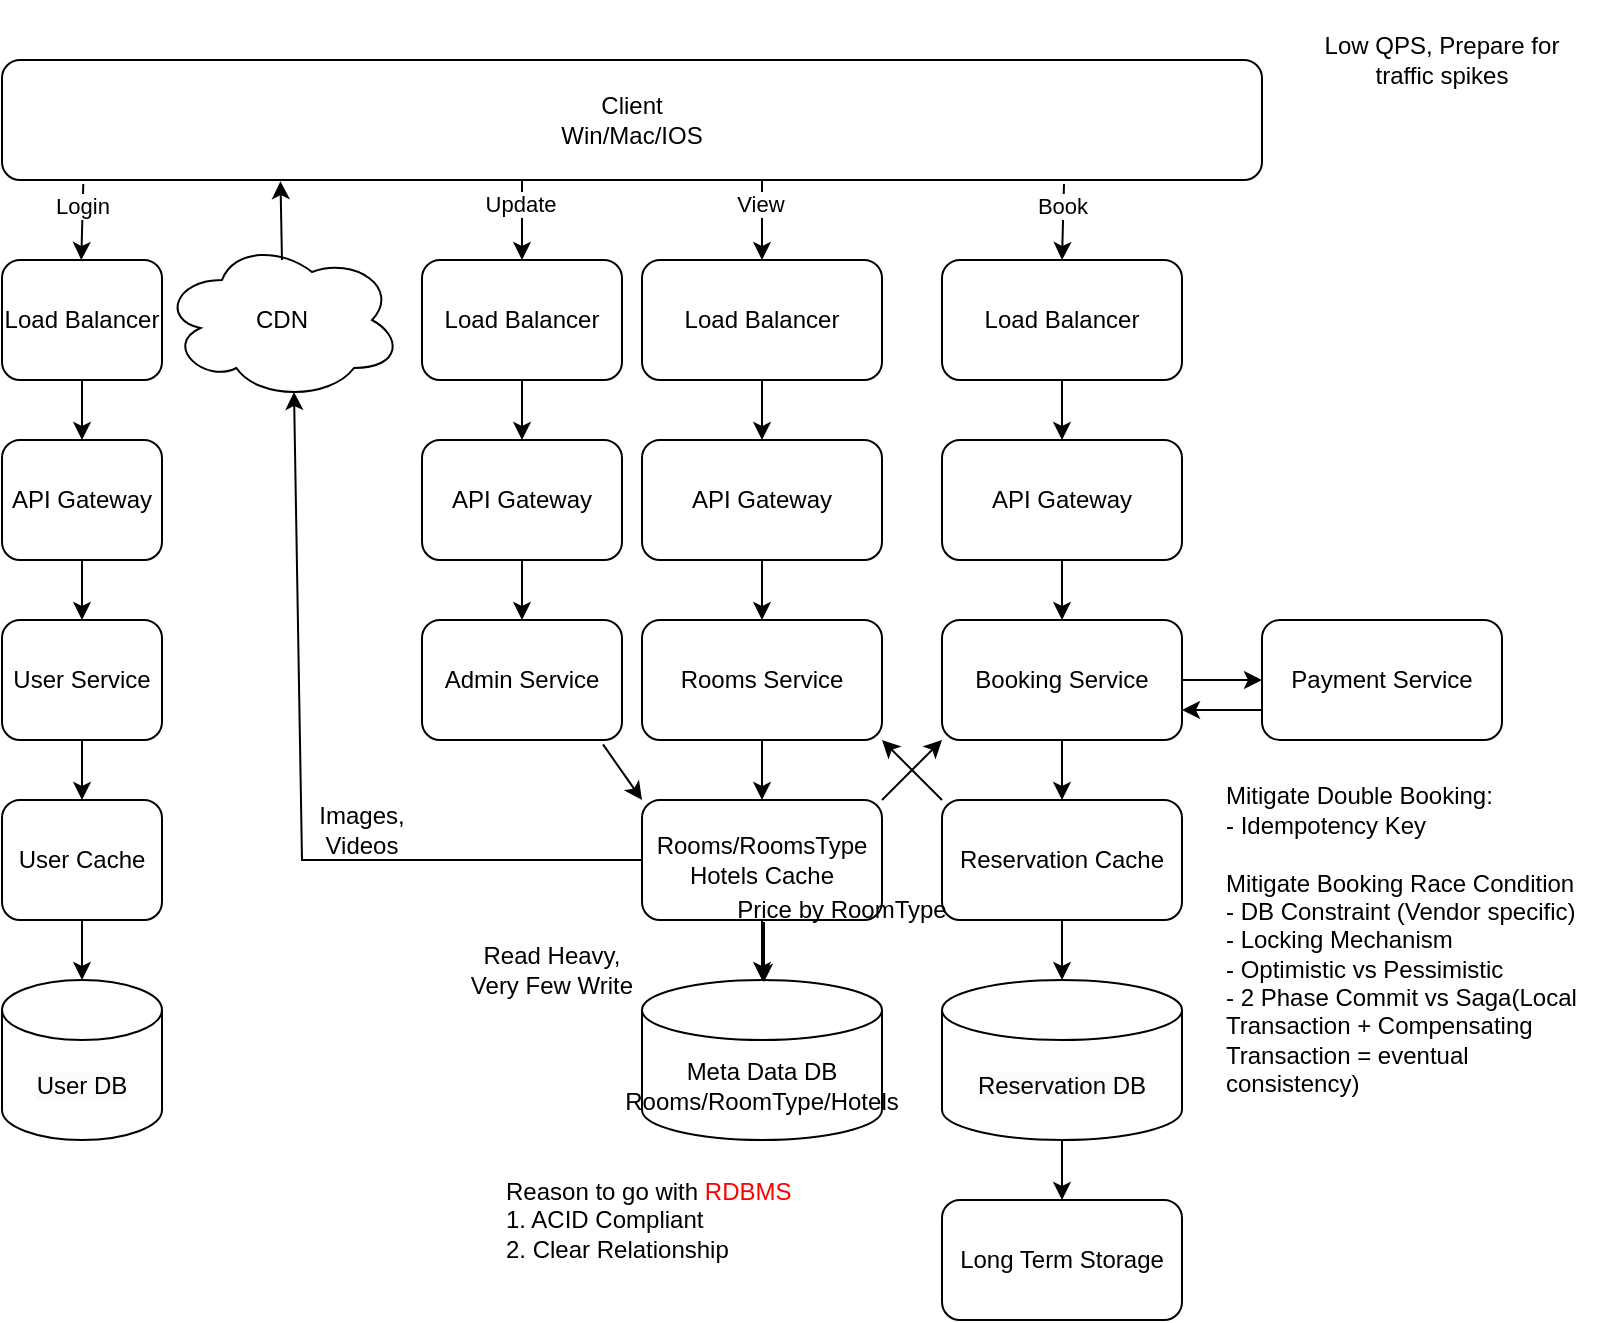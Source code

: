 <mxfile version="21.6.5" type="github">
  <diagram name="Page-1" id="9ZQMSgdtZmDHPQcAsFev">
    <mxGraphModel dx="2266" dy="837" grid="1" gridSize="10" guides="1" tooltips="1" connect="1" arrows="1" fold="1" page="1" pageScale="1" pageWidth="850" pageHeight="1100" math="0" shadow="0">
      <root>
        <mxCell id="0" />
        <mxCell id="1" parent="0" />
        <mxCell id="1K4hWF2h7bjZM0h4HpCD-1" value="Client&lt;br&gt;Win/Mac/IOS" style="rounded=1;whiteSpace=wrap;html=1;" vertex="1" parent="1">
          <mxGeometry x="50" y="110" width="630" height="60" as="geometry" />
        </mxCell>
        <mxCell id="1K4hWF2h7bjZM0h4HpCD-2" value="" style="endArrow=classic;html=1;rounded=0;entryX=0.5;entryY=0;entryDx=0;entryDy=0;" edge="1" parent="1" target="1K4hWF2h7bjZM0h4HpCD-10">
          <mxGeometry width="50" height="50" relative="1" as="geometry">
            <mxPoint x="430" y="170" as="sourcePoint" />
            <mxPoint x="428" y="220" as="targetPoint" />
          </mxGeometry>
        </mxCell>
        <mxCell id="1K4hWF2h7bjZM0h4HpCD-3" value="View" style="edgeLabel;html=1;align=center;verticalAlign=middle;resizable=0;points=[];" vertex="1" connectable="0" parent="1K4hWF2h7bjZM0h4HpCD-2">
          <mxGeometry x="-0.417" y="-1" relative="1" as="geometry">
            <mxPoint as="offset" />
          </mxGeometry>
        </mxCell>
        <mxCell id="1K4hWF2h7bjZM0h4HpCD-4" value="API Gateway" style="rounded=1;whiteSpace=wrap;html=1;" vertex="1" parent="1">
          <mxGeometry x="370" y="300" width="120" height="60" as="geometry" />
        </mxCell>
        <mxCell id="1K4hWF2h7bjZM0h4HpCD-10" value="Load Balancer" style="rounded=1;whiteSpace=wrap;html=1;" vertex="1" parent="1">
          <mxGeometry x="370" y="210" width="120" height="60" as="geometry" />
        </mxCell>
        <mxCell id="1K4hWF2h7bjZM0h4HpCD-11" value="" style="endArrow=classic;html=1;rounded=0;exitX=0.5;exitY=1;exitDx=0;exitDy=0;entryX=0.5;entryY=0;entryDx=0;entryDy=0;" edge="1" parent="1" source="1K4hWF2h7bjZM0h4HpCD-10" target="1K4hWF2h7bjZM0h4HpCD-4">
          <mxGeometry width="50" height="50" relative="1" as="geometry">
            <mxPoint x="740" y="460" as="sourcePoint" />
            <mxPoint x="790" y="410" as="targetPoint" />
          </mxGeometry>
        </mxCell>
        <mxCell id="1K4hWF2h7bjZM0h4HpCD-12" value="Rooms Service" style="rounded=1;whiteSpace=wrap;html=1;" vertex="1" parent="1">
          <mxGeometry x="370" y="390" width="120" height="60" as="geometry" />
        </mxCell>
        <mxCell id="1K4hWF2h7bjZM0h4HpCD-13" value="" style="endArrow=classic;html=1;rounded=0;exitX=0.5;exitY=1;exitDx=0;exitDy=0;entryX=0.5;entryY=0;entryDx=0;entryDy=0;" edge="1" parent="1" source="1K4hWF2h7bjZM0h4HpCD-4" target="1K4hWF2h7bjZM0h4HpCD-12">
          <mxGeometry width="50" height="50" relative="1" as="geometry">
            <mxPoint x="790" y="480" as="sourcePoint" />
            <mxPoint x="840" y="430" as="targetPoint" />
          </mxGeometry>
        </mxCell>
        <mxCell id="1K4hWF2h7bjZM0h4HpCD-15" value="Meta Data DB&lt;br&gt;Rooms/RoomType/Hotels" style="shape=cylinder3;whiteSpace=wrap;html=1;boundedLbl=1;backgroundOutline=1;size=15;" vertex="1" parent="1">
          <mxGeometry x="370" y="570" width="120" height="80" as="geometry" />
        </mxCell>
        <mxCell id="1K4hWF2h7bjZM0h4HpCD-33" value="" style="edgeStyle=orthogonalEdgeStyle;rounded=0;orthogonalLoop=1;jettySize=auto;html=1;" edge="1" parent="1" source="1K4hWF2h7bjZM0h4HpCD-16" target="1K4hWF2h7bjZM0h4HpCD-15">
          <mxGeometry relative="1" as="geometry" />
        </mxCell>
        <mxCell id="1K4hWF2h7bjZM0h4HpCD-16" value="Rooms/RoomsType&lt;br&gt;Hotels Cache" style="rounded=1;whiteSpace=wrap;html=1;" vertex="1" parent="1">
          <mxGeometry x="370" y="480" width="120" height="60" as="geometry" />
        </mxCell>
        <mxCell id="1K4hWF2h7bjZM0h4HpCD-17" value="" style="endArrow=classic;html=1;rounded=0;exitX=0.5;exitY=1;exitDx=0;exitDy=0;entryX=0.5;entryY=0;entryDx=0;entryDy=0;" edge="1" parent="1" source="1K4hWF2h7bjZM0h4HpCD-12" target="1K4hWF2h7bjZM0h4HpCD-16">
          <mxGeometry width="50" height="50" relative="1" as="geometry">
            <mxPoint x="620" y="500" as="sourcePoint" />
            <mxPoint x="670" y="450" as="targetPoint" />
          </mxGeometry>
        </mxCell>
        <mxCell id="1K4hWF2h7bjZM0h4HpCD-18" value="" style="endArrow=classic;html=1;rounded=0;exitX=0.5;exitY=1;exitDx=0;exitDy=0;entryX=0.5;entryY=0;entryDx=0;entryDy=0;" edge="1" parent="1">
          <mxGeometry width="50" height="50" relative="1" as="geometry">
            <mxPoint x="431" y="541" as="sourcePoint" />
            <mxPoint x="431" y="571" as="targetPoint" />
          </mxGeometry>
        </mxCell>
        <mxCell id="1K4hWF2h7bjZM0h4HpCD-22" value="" style="endArrow=classic;html=1;rounded=0;exitX=0.109;exitY=1.037;exitDx=0;exitDy=0;exitPerimeter=0;" edge="1" parent="1">
          <mxGeometry width="50" height="50" relative="1" as="geometry">
            <mxPoint x="581" y="172" as="sourcePoint" />
            <mxPoint x="580" y="210" as="targetPoint" />
          </mxGeometry>
        </mxCell>
        <mxCell id="1K4hWF2h7bjZM0h4HpCD-23" value="Book" style="edgeLabel;html=1;align=center;verticalAlign=middle;resizable=0;points=[];" vertex="1" connectable="0" parent="1K4hWF2h7bjZM0h4HpCD-22">
          <mxGeometry x="-0.417" y="-1" relative="1" as="geometry">
            <mxPoint as="offset" />
          </mxGeometry>
        </mxCell>
        <mxCell id="1K4hWF2h7bjZM0h4HpCD-24" value="API Gateway" style="rounded=1;whiteSpace=wrap;html=1;" vertex="1" parent="1">
          <mxGeometry x="520" y="300" width="120" height="60" as="geometry" />
        </mxCell>
        <mxCell id="1K4hWF2h7bjZM0h4HpCD-25" value="Load Balancer" style="rounded=1;whiteSpace=wrap;html=1;" vertex="1" parent="1">
          <mxGeometry x="520" y="210" width="120" height="60" as="geometry" />
        </mxCell>
        <mxCell id="1K4hWF2h7bjZM0h4HpCD-26" value="" style="endArrow=classic;html=1;rounded=0;exitX=0.5;exitY=1;exitDx=0;exitDy=0;entryX=0.5;entryY=0;entryDx=0;entryDy=0;" edge="1" parent="1" source="1K4hWF2h7bjZM0h4HpCD-25" target="1K4hWF2h7bjZM0h4HpCD-24">
          <mxGeometry width="50" height="50" relative="1" as="geometry">
            <mxPoint x="890" y="460" as="sourcePoint" />
            <mxPoint x="940" y="410" as="targetPoint" />
          </mxGeometry>
        </mxCell>
        <mxCell id="1K4hWF2h7bjZM0h4HpCD-27" value="Booking Service" style="rounded=1;whiteSpace=wrap;html=1;" vertex="1" parent="1">
          <mxGeometry x="520" y="390" width="120" height="60" as="geometry" />
        </mxCell>
        <mxCell id="1K4hWF2h7bjZM0h4HpCD-28" value="" style="endArrow=classic;html=1;rounded=0;exitX=0.5;exitY=1;exitDx=0;exitDy=0;entryX=0.5;entryY=0;entryDx=0;entryDy=0;" edge="1" parent="1" source="1K4hWF2h7bjZM0h4HpCD-24" target="1K4hWF2h7bjZM0h4HpCD-27">
          <mxGeometry width="50" height="50" relative="1" as="geometry">
            <mxPoint x="940" y="480" as="sourcePoint" />
            <mxPoint x="990" y="430" as="targetPoint" />
          </mxGeometry>
        </mxCell>
        <mxCell id="1K4hWF2h7bjZM0h4HpCD-30" value="&lt;span style=&quot;color: rgb(0, 0, 0); font-family: Helvetica; font-size: 12px; font-style: normal; font-variant-ligatures: normal; font-variant-caps: normal; font-weight: 400; letter-spacing: normal; orphans: 2; text-align: center; text-indent: 0px; text-transform: none; widows: 2; word-spacing: 0px; -webkit-text-stroke-width: 0px; background-color: rgb(251, 251, 251); text-decoration-thickness: initial; text-decoration-style: initial; text-decoration-color: initial; float: none; display: inline !important;&quot;&gt;Reservation&lt;span&gt;&amp;nbsp;DB&lt;/span&gt;&lt;/span&gt;" style="shape=cylinder3;whiteSpace=wrap;html=1;boundedLbl=1;backgroundOutline=1;size=15;" vertex="1" parent="1">
          <mxGeometry x="520" y="570" width="120" height="80" as="geometry" />
        </mxCell>
        <mxCell id="1K4hWF2h7bjZM0h4HpCD-31" value="Reservation Cache" style="rounded=1;whiteSpace=wrap;html=1;" vertex="1" parent="1">
          <mxGeometry x="520" y="480" width="120" height="60" as="geometry" />
        </mxCell>
        <mxCell id="1K4hWF2h7bjZM0h4HpCD-32" value="" style="endArrow=classic;html=1;rounded=0;exitX=0.5;exitY=1;exitDx=0;exitDy=0;entryX=0.5;entryY=0;entryDx=0;entryDy=0;" edge="1" parent="1" target="1K4hWF2h7bjZM0h4HpCD-31">
          <mxGeometry width="50" height="50" relative="1" as="geometry">
            <mxPoint x="580" y="450" as="sourcePoint" />
            <mxPoint x="820" y="450" as="targetPoint" />
          </mxGeometry>
        </mxCell>
        <mxCell id="1K4hWF2h7bjZM0h4HpCD-34" value="" style="endArrow=classic;html=1;rounded=0;exitX=0.5;exitY=1;exitDx=0;exitDy=0;entryX=0.5;entryY=0;entryDx=0;entryDy=0;entryPerimeter=0;" edge="1" parent="1" source="1K4hWF2h7bjZM0h4HpCD-31" target="1K4hWF2h7bjZM0h4HpCD-30">
          <mxGeometry width="50" height="50" relative="1" as="geometry">
            <mxPoint x="740" y="540" as="sourcePoint" />
            <mxPoint x="790" y="490" as="targetPoint" />
          </mxGeometry>
        </mxCell>
        <mxCell id="1K4hWF2h7bjZM0h4HpCD-35" value="" style="endArrow=classic;html=1;rounded=0;entryX=1;entryY=1;entryDx=0;entryDy=0;exitX=0;exitY=0;exitDx=0;exitDy=0;" edge="1" parent="1" source="1K4hWF2h7bjZM0h4HpCD-31" target="1K4hWF2h7bjZM0h4HpCD-12">
          <mxGeometry width="50" height="50" relative="1" as="geometry">
            <mxPoint x="690" y="530" as="sourcePoint" />
            <mxPoint x="740" y="480" as="targetPoint" />
          </mxGeometry>
        </mxCell>
        <mxCell id="1K4hWF2h7bjZM0h4HpCD-36" value="" style="endArrow=classic;html=1;rounded=0;exitX=1;exitY=0.5;exitDx=0;exitDy=0;" edge="1" parent="1" source="1K4hWF2h7bjZM0h4HpCD-27">
          <mxGeometry width="50" height="50" relative="1" as="geometry">
            <mxPoint x="760" y="470" as="sourcePoint" />
            <mxPoint x="680" y="420" as="targetPoint" />
          </mxGeometry>
        </mxCell>
        <mxCell id="1K4hWF2h7bjZM0h4HpCD-37" value="Payment Service" style="rounded=1;whiteSpace=wrap;html=1;" vertex="1" parent="1">
          <mxGeometry x="680" y="390" width="120" height="60" as="geometry" />
        </mxCell>
        <mxCell id="1K4hWF2h7bjZM0h4HpCD-38" value="" style="endArrow=classic;html=1;rounded=0;entryX=1;entryY=0.75;entryDx=0;entryDy=0;exitX=0;exitY=0.75;exitDx=0;exitDy=0;" edge="1" parent="1" source="1K4hWF2h7bjZM0h4HpCD-37" target="1K4hWF2h7bjZM0h4HpCD-27">
          <mxGeometry width="50" height="50" relative="1" as="geometry">
            <mxPoint x="800" y="600" as="sourcePoint" />
            <mxPoint x="850" y="550" as="targetPoint" />
          </mxGeometry>
        </mxCell>
        <mxCell id="1K4hWF2h7bjZM0h4HpCD-45" value="Read Heavy, Very Few Write" style="text;html=1;strokeColor=none;fillColor=none;align=center;verticalAlign=middle;whiteSpace=wrap;rounded=0;" vertex="1" parent="1">
          <mxGeometry x="280" y="550" width="90" height="30" as="geometry" />
        </mxCell>
        <mxCell id="1K4hWF2h7bjZM0h4HpCD-47" value="Low QPS, Prepare for traffic spikes" style="text;html=1;strokeColor=none;fillColor=none;align=center;verticalAlign=middle;whiteSpace=wrap;rounded=0;" vertex="1" parent="1">
          <mxGeometry x="700" y="80" width="140" height="60" as="geometry" />
        </mxCell>
        <mxCell id="1K4hWF2h7bjZM0h4HpCD-48" value="Reason to go with &lt;font color=&quot;#ff0000&quot;&gt;RDBMS&lt;/font&gt;&lt;br&gt;1. ACID Compliant&lt;br&gt;2. Clear Relationship" style="text;html=1;strokeColor=none;fillColor=none;align=left;verticalAlign=middle;whiteSpace=wrap;rounded=0;" vertex="1" parent="1">
          <mxGeometry x="300" y="660" width="220" height="60" as="geometry" />
        </mxCell>
        <mxCell id="1K4hWF2h7bjZM0h4HpCD-49" value="Admin Service" style="rounded=1;whiteSpace=wrap;html=1;" vertex="1" parent="1">
          <mxGeometry x="260" y="390" width="100" height="60" as="geometry" />
        </mxCell>
        <mxCell id="1K4hWF2h7bjZM0h4HpCD-50" value="" style="endArrow=classic;html=1;rounded=0;exitX=0.905;exitY=1.037;exitDx=0;exitDy=0;exitPerimeter=0;entryX=0;entryY=0;entryDx=0;entryDy=0;" edge="1" parent="1" source="1K4hWF2h7bjZM0h4HpCD-49" target="1K4hWF2h7bjZM0h4HpCD-16">
          <mxGeometry width="50" height="50" relative="1" as="geometry">
            <mxPoint x="450" y="540" as="sourcePoint" />
            <mxPoint x="500" y="490" as="targetPoint" />
          </mxGeometry>
        </mxCell>
        <mxCell id="1K4hWF2h7bjZM0h4HpCD-51" value="" style="endArrow=classic;html=1;rounded=0;entryX=0.5;entryY=0;entryDx=0;entryDy=0;" edge="1" parent="1" target="1K4hWF2h7bjZM0h4HpCD-54">
          <mxGeometry width="50" height="50" relative="1" as="geometry">
            <mxPoint x="310" y="170" as="sourcePoint" />
            <mxPoint x="308" y="220" as="targetPoint" />
          </mxGeometry>
        </mxCell>
        <mxCell id="1K4hWF2h7bjZM0h4HpCD-52" value="Update" style="edgeLabel;html=1;align=center;verticalAlign=middle;resizable=0;points=[];" vertex="1" connectable="0" parent="1K4hWF2h7bjZM0h4HpCD-51">
          <mxGeometry x="-0.417" y="-1" relative="1" as="geometry">
            <mxPoint as="offset" />
          </mxGeometry>
        </mxCell>
        <mxCell id="1K4hWF2h7bjZM0h4HpCD-53" value="API Gateway" style="rounded=1;whiteSpace=wrap;html=1;" vertex="1" parent="1">
          <mxGeometry x="260" y="300" width="100" height="60" as="geometry" />
        </mxCell>
        <mxCell id="1K4hWF2h7bjZM0h4HpCD-54" value="Load Balancer" style="rounded=1;whiteSpace=wrap;html=1;" vertex="1" parent="1">
          <mxGeometry x="260" y="210" width="100" height="60" as="geometry" />
        </mxCell>
        <mxCell id="1K4hWF2h7bjZM0h4HpCD-55" value="" style="endArrow=classic;html=1;rounded=0;exitX=0.5;exitY=1;exitDx=0;exitDy=0;entryX=0.5;entryY=0;entryDx=0;entryDy=0;" edge="1" parent="1" source="1K4hWF2h7bjZM0h4HpCD-54" target="1K4hWF2h7bjZM0h4HpCD-53">
          <mxGeometry width="50" height="50" relative="1" as="geometry">
            <mxPoint x="620" y="460" as="sourcePoint" />
            <mxPoint x="670" y="410" as="targetPoint" />
          </mxGeometry>
        </mxCell>
        <mxCell id="1K4hWF2h7bjZM0h4HpCD-56" value="" style="endArrow=classic;html=1;rounded=0;exitX=0.5;exitY=1;exitDx=0;exitDy=0;entryX=0.5;entryY=0;entryDx=0;entryDy=0;" edge="1" parent="1" source="1K4hWF2h7bjZM0h4HpCD-53">
          <mxGeometry width="50" height="50" relative="1" as="geometry">
            <mxPoint x="670" y="480" as="sourcePoint" />
            <mxPoint x="310" y="390" as="targetPoint" />
          </mxGeometry>
        </mxCell>
        <mxCell id="1K4hWF2h7bjZM0h4HpCD-58" value="" style="endArrow=classic;html=1;rounded=0;exitX=0.109;exitY=1.037;exitDx=0;exitDy=0;exitPerimeter=0;" edge="1" parent="1">
          <mxGeometry width="50" height="50" relative="1" as="geometry">
            <mxPoint x="90.64" y="172" as="sourcePoint" />
            <mxPoint x="89.64" y="210" as="targetPoint" />
          </mxGeometry>
        </mxCell>
        <mxCell id="1K4hWF2h7bjZM0h4HpCD-59" value="Login" style="edgeLabel;html=1;align=center;verticalAlign=middle;resizable=0;points=[];" vertex="1" connectable="0" parent="1K4hWF2h7bjZM0h4HpCD-58">
          <mxGeometry x="-0.417" y="-1" relative="1" as="geometry">
            <mxPoint as="offset" />
          </mxGeometry>
        </mxCell>
        <mxCell id="1K4hWF2h7bjZM0h4HpCD-60" value="API Gateway" style="rounded=1;whiteSpace=wrap;html=1;" vertex="1" parent="1">
          <mxGeometry x="50" y="300" width="80" height="60" as="geometry" />
        </mxCell>
        <mxCell id="1K4hWF2h7bjZM0h4HpCD-61" value="Load Balancer" style="rounded=1;whiteSpace=wrap;html=1;" vertex="1" parent="1">
          <mxGeometry x="50" y="210" width="80" height="60" as="geometry" />
        </mxCell>
        <mxCell id="1K4hWF2h7bjZM0h4HpCD-62" value="" style="endArrow=classic;html=1;rounded=0;exitX=0.5;exitY=1;exitDx=0;exitDy=0;entryX=0.5;entryY=0;entryDx=0;entryDy=0;" edge="1" parent="1" source="1K4hWF2h7bjZM0h4HpCD-61" target="1K4hWF2h7bjZM0h4HpCD-60">
          <mxGeometry width="50" height="50" relative="1" as="geometry">
            <mxPoint x="510" y="378" as="sourcePoint" />
            <mxPoint x="560" y="328" as="targetPoint" />
          </mxGeometry>
        </mxCell>
        <mxCell id="1K4hWF2h7bjZM0h4HpCD-63" value="User Service" style="rounded=1;whiteSpace=wrap;html=1;" vertex="1" parent="1">
          <mxGeometry x="50" y="390" width="80" height="60" as="geometry" />
        </mxCell>
        <mxCell id="1K4hWF2h7bjZM0h4HpCD-64" value="" style="endArrow=classic;html=1;rounded=0;exitX=0.5;exitY=1;exitDx=0;exitDy=0;entryX=0.5;entryY=0;entryDx=0;entryDy=0;" edge="1" parent="1" source="1K4hWF2h7bjZM0h4HpCD-60" target="1K4hWF2h7bjZM0h4HpCD-63">
          <mxGeometry width="50" height="50" relative="1" as="geometry">
            <mxPoint x="560" y="398" as="sourcePoint" />
            <mxPoint x="610" y="348" as="targetPoint" />
          </mxGeometry>
        </mxCell>
        <mxCell id="1K4hWF2h7bjZM0h4HpCD-67" value="&lt;span style=&quot;color: rgb(0, 0, 0); font-family: Helvetica; font-size: 12px; font-style: normal; font-variant-ligatures: normal; font-variant-caps: normal; font-weight: 400; letter-spacing: normal; orphans: 2; text-align: center; text-indent: 0px; text-transform: none; widows: 2; word-spacing: 0px; -webkit-text-stroke-width: 0px; background-color: rgb(251, 251, 251); text-decoration-thickness: initial; text-decoration-style: initial; text-decoration-color: initial; float: none; display: inline !important;&quot;&gt;&lt;span&gt;User DB&lt;/span&gt;&lt;/span&gt;" style="shape=cylinder3;whiteSpace=wrap;html=1;boundedLbl=1;backgroundOutline=1;size=15;" vertex="1" parent="1">
          <mxGeometry x="50" y="570" width="80" height="80" as="geometry" />
        </mxCell>
        <mxCell id="1K4hWF2h7bjZM0h4HpCD-68" value="User Cache" style="rounded=1;whiteSpace=wrap;html=1;" vertex="1" parent="1">
          <mxGeometry x="50" y="480" width="80" height="60" as="geometry" />
        </mxCell>
        <mxCell id="1K4hWF2h7bjZM0h4HpCD-69" value="" style="endArrow=classic;html=1;rounded=0;exitX=0.5;exitY=1;exitDx=0;exitDy=0;entryX=0.5;entryY=0;entryDx=0;entryDy=0;" edge="1" parent="1" target="1K4hWF2h7bjZM0h4HpCD-68">
          <mxGeometry width="50" height="50" relative="1" as="geometry">
            <mxPoint x="90" y="450" as="sourcePoint" />
            <mxPoint x="330" y="450" as="targetPoint" />
          </mxGeometry>
        </mxCell>
        <mxCell id="1K4hWF2h7bjZM0h4HpCD-70" value="" style="endArrow=classic;html=1;rounded=0;exitX=0.5;exitY=1;exitDx=0;exitDy=0;entryX=0.5;entryY=0;entryDx=0;entryDy=0;entryPerimeter=0;" edge="1" parent="1" source="1K4hWF2h7bjZM0h4HpCD-68" target="1K4hWF2h7bjZM0h4HpCD-67">
          <mxGeometry width="50" height="50" relative="1" as="geometry">
            <mxPoint x="250" y="540" as="sourcePoint" />
            <mxPoint x="300" y="490" as="targetPoint" />
          </mxGeometry>
        </mxCell>
        <mxCell id="1K4hWF2h7bjZM0h4HpCD-71" value="CDN" style="ellipse;shape=cloud;whiteSpace=wrap;html=1;" vertex="1" parent="1">
          <mxGeometry x="130" y="200" width="120" height="80" as="geometry" />
        </mxCell>
        <mxCell id="1K4hWF2h7bjZM0h4HpCD-72" value="" style="endArrow=classic;html=1;rounded=0;entryX=0.55;entryY=0.95;entryDx=0;entryDy=0;entryPerimeter=0;exitX=0;exitY=0.5;exitDx=0;exitDy=0;" edge="1" parent="1" source="1K4hWF2h7bjZM0h4HpCD-16" target="1K4hWF2h7bjZM0h4HpCD-71">
          <mxGeometry width="50" height="50" relative="1" as="geometry">
            <mxPoint x="230" y="540" as="sourcePoint" />
            <mxPoint x="280" y="490" as="targetPoint" />
            <Array as="points">
              <mxPoint x="200" y="510" />
            </Array>
          </mxGeometry>
        </mxCell>
        <mxCell id="1K4hWF2h7bjZM0h4HpCD-73" value="" style="endArrow=classic;html=1;rounded=0;entryX=0.221;entryY=1.01;entryDx=0;entryDy=0;entryPerimeter=0;" edge="1" parent="1" target="1K4hWF2h7bjZM0h4HpCD-1">
          <mxGeometry width="50" height="50" relative="1" as="geometry">
            <mxPoint x="190" y="210" as="sourcePoint" />
            <mxPoint x="240" y="250" as="targetPoint" />
          </mxGeometry>
        </mxCell>
        <mxCell id="1K4hWF2h7bjZM0h4HpCD-74" value="" style="endArrow=classic;html=1;rounded=0;entryX=0;entryY=1;entryDx=0;entryDy=0;exitX=1;exitY=0;exitDx=0;exitDy=0;" edge="1" parent="1" source="1K4hWF2h7bjZM0h4HpCD-16" target="1K4hWF2h7bjZM0h4HpCD-27">
          <mxGeometry width="50" height="50" relative="1" as="geometry">
            <mxPoint x="500" y="520" as="sourcePoint" />
            <mxPoint x="550" y="470" as="targetPoint" />
          </mxGeometry>
        </mxCell>
        <mxCell id="1K4hWF2h7bjZM0h4HpCD-75" value="Price by RoomType" style="text;html=1;strokeColor=none;fillColor=none;align=center;verticalAlign=middle;whiteSpace=wrap;rounded=0;" vertex="1" parent="1">
          <mxGeometry x="410" y="520" width="120" height="30" as="geometry" />
        </mxCell>
        <mxCell id="1K4hWF2h7bjZM0h4HpCD-76" value="Images, Videos" style="text;html=1;strokeColor=none;fillColor=none;align=center;verticalAlign=middle;whiteSpace=wrap;rounded=0;" vertex="1" parent="1">
          <mxGeometry x="200" y="480" width="60" height="30" as="geometry" />
        </mxCell>
        <mxCell id="1K4hWF2h7bjZM0h4HpCD-77" value="" style="endArrow=classic;html=1;rounded=0;exitX=0.5;exitY=1;exitDx=0;exitDy=0;exitPerimeter=0;" edge="1" parent="1" source="1K4hWF2h7bjZM0h4HpCD-30">
          <mxGeometry width="50" height="50" relative="1" as="geometry">
            <mxPoint x="140" y="780" as="sourcePoint" />
            <mxPoint x="580" y="680" as="targetPoint" />
          </mxGeometry>
        </mxCell>
        <mxCell id="1K4hWF2h7bjZM0h4HpCD-78" value="Long Term Storage" style="rounded=1;whiteSpace=wrap;html=1;" vertex="1" parent="1">
          <mxGeometry x="520" y="680" width="120" height="60" as="geometry" />
        </mxCell>
        <mxCell id="1K4hWF2h7bjZM0h4HpCD-79" value="Mitigate Double Booking:&lt;br&gt;&lt;div style=&quot;&quot;&gt;&lt;span style=&quot;background-color: initial;&quot;&gt;- Idempotency Key&lt;/span&gt;&lt;/div&gt;&lt;div style=&quot;&quot;&gt;&lt;span style=&quot;background-color: initial;&quot;&gt;&lt;br&gt;&lt;/span&gt;&lt;/div&gt;&lt;div style=&quot;&quot;&gt;&lt;span style=&quot;background-color: initial;&quot;&gt;Mitigate Booking Race Condition&lt;/span&gt;&lt;/div&gt;&lt;div style=&quot;&quot;&gt;&lt;span style=&quot;background-color: initial;&quot;&gt;- DB Constraint (Vendor specific)&lt;/span&gt;&lt;/div&gt;&lt;div style=&quot;&quot;&gt;&lt;span style=&quot;background-color: initial;&quot;&gt;- Locking Mechanism&lt;/span&gt;&lt;/div&gt;&lt;div style=&quot;&quot;&gt;&lt;span style=&quot;background-color: initial;&quot;&gt;- Optimistic vs Pessimistic&lt;/span&gt;&lt;/div&gt;&lt;div style=&quot;&quot;&gt;&lt;span style=&quot;background-color: initial;&quot;&gt;- 2 Phase Commit vs Saga(Local Transaction + Compensating Transaction = eventual consistency)&amp;nbsp;&lt;/span&gt;&lt;/div&gt;" style="text;html=1;strokeColor=none;fillColor=none;align=left;verticalAlign=middle;whiteSpace=wrap;rounded=0;" vertex="1" parent="1">
          <mxGeometry x="660" y="460" width="190" height="180" as="geometry" />
        </mxCell>
      </root>
    </mxGraphModel>
  </diagram>
</mxfile>
